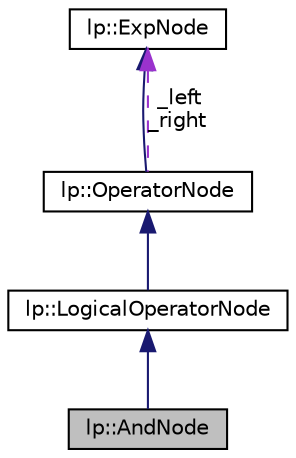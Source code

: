digraph "lp::AndNode"
{
  edge [fontname="Helvetica",fontsize="10",labelfontname="Helvetica",labelfontsize="10"];
  node [fontname="Helvetica",fontsize="10",shape=record];
  Node4 [label="lp::AndNode",height=0.2,width=0.4,color="black", fillcolor="grey75", style="filled", fontcolor="black"];
  Node5 -> Node4 [dir="back",color="midnightblue",fontsize="10",style="solid",fontname="Helvetica"];
  Node5 [label="lp::LogicalOperatorNode",height=0.2,width=0.4,color="black", fillcolor="white", style="filled",URL="$classlp_1_1LogicalOperatorNode.html",tooltip="Definition of atributes and methods of LogicalOperatorNode class. "];
  Node6 -> Node5 [dir="back",color="midnightblue",fontsize="10",style="solid",fontname="Helvetica"];
  Node6 [label="lp::OperatorNode",height=0.2,width=0.4,color="black", fillcolor="white", style="filled",URL="$classlp_1_1OperatorNode.html",tooltip="Definition of atributes and methods of OperatorNode class. "];
  Node7 -> Node6 [dir="back",color="midnightblue",fontsize="10",style="solid",fontname="Helvetica"];
  Node7 [label="lp::ExpNode",height=0.2,width=0.4,color="black", fillcolor="white", style="filled",URL="$classlp_1_1ExpNode.html",tooltip="Definition of atributes and methods of ExpNode class. "];
  Node7 -> Node6 [dir="back",color="darkorchid3",fontsize="10",style="dashed",label=" _left\n_right" ,fontname="Helvetica"];
}
